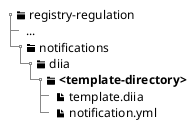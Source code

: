 @startsalt
{
{T
+ <&folder> registry-regulation
++ ...
++ <&folder> notifications
+++ <&folder> diia
++++ <&folder> <b><template-directory></b>
+++++ <&file> template.diia
+++++ <&file> notification.yml
}
}
@endsalt